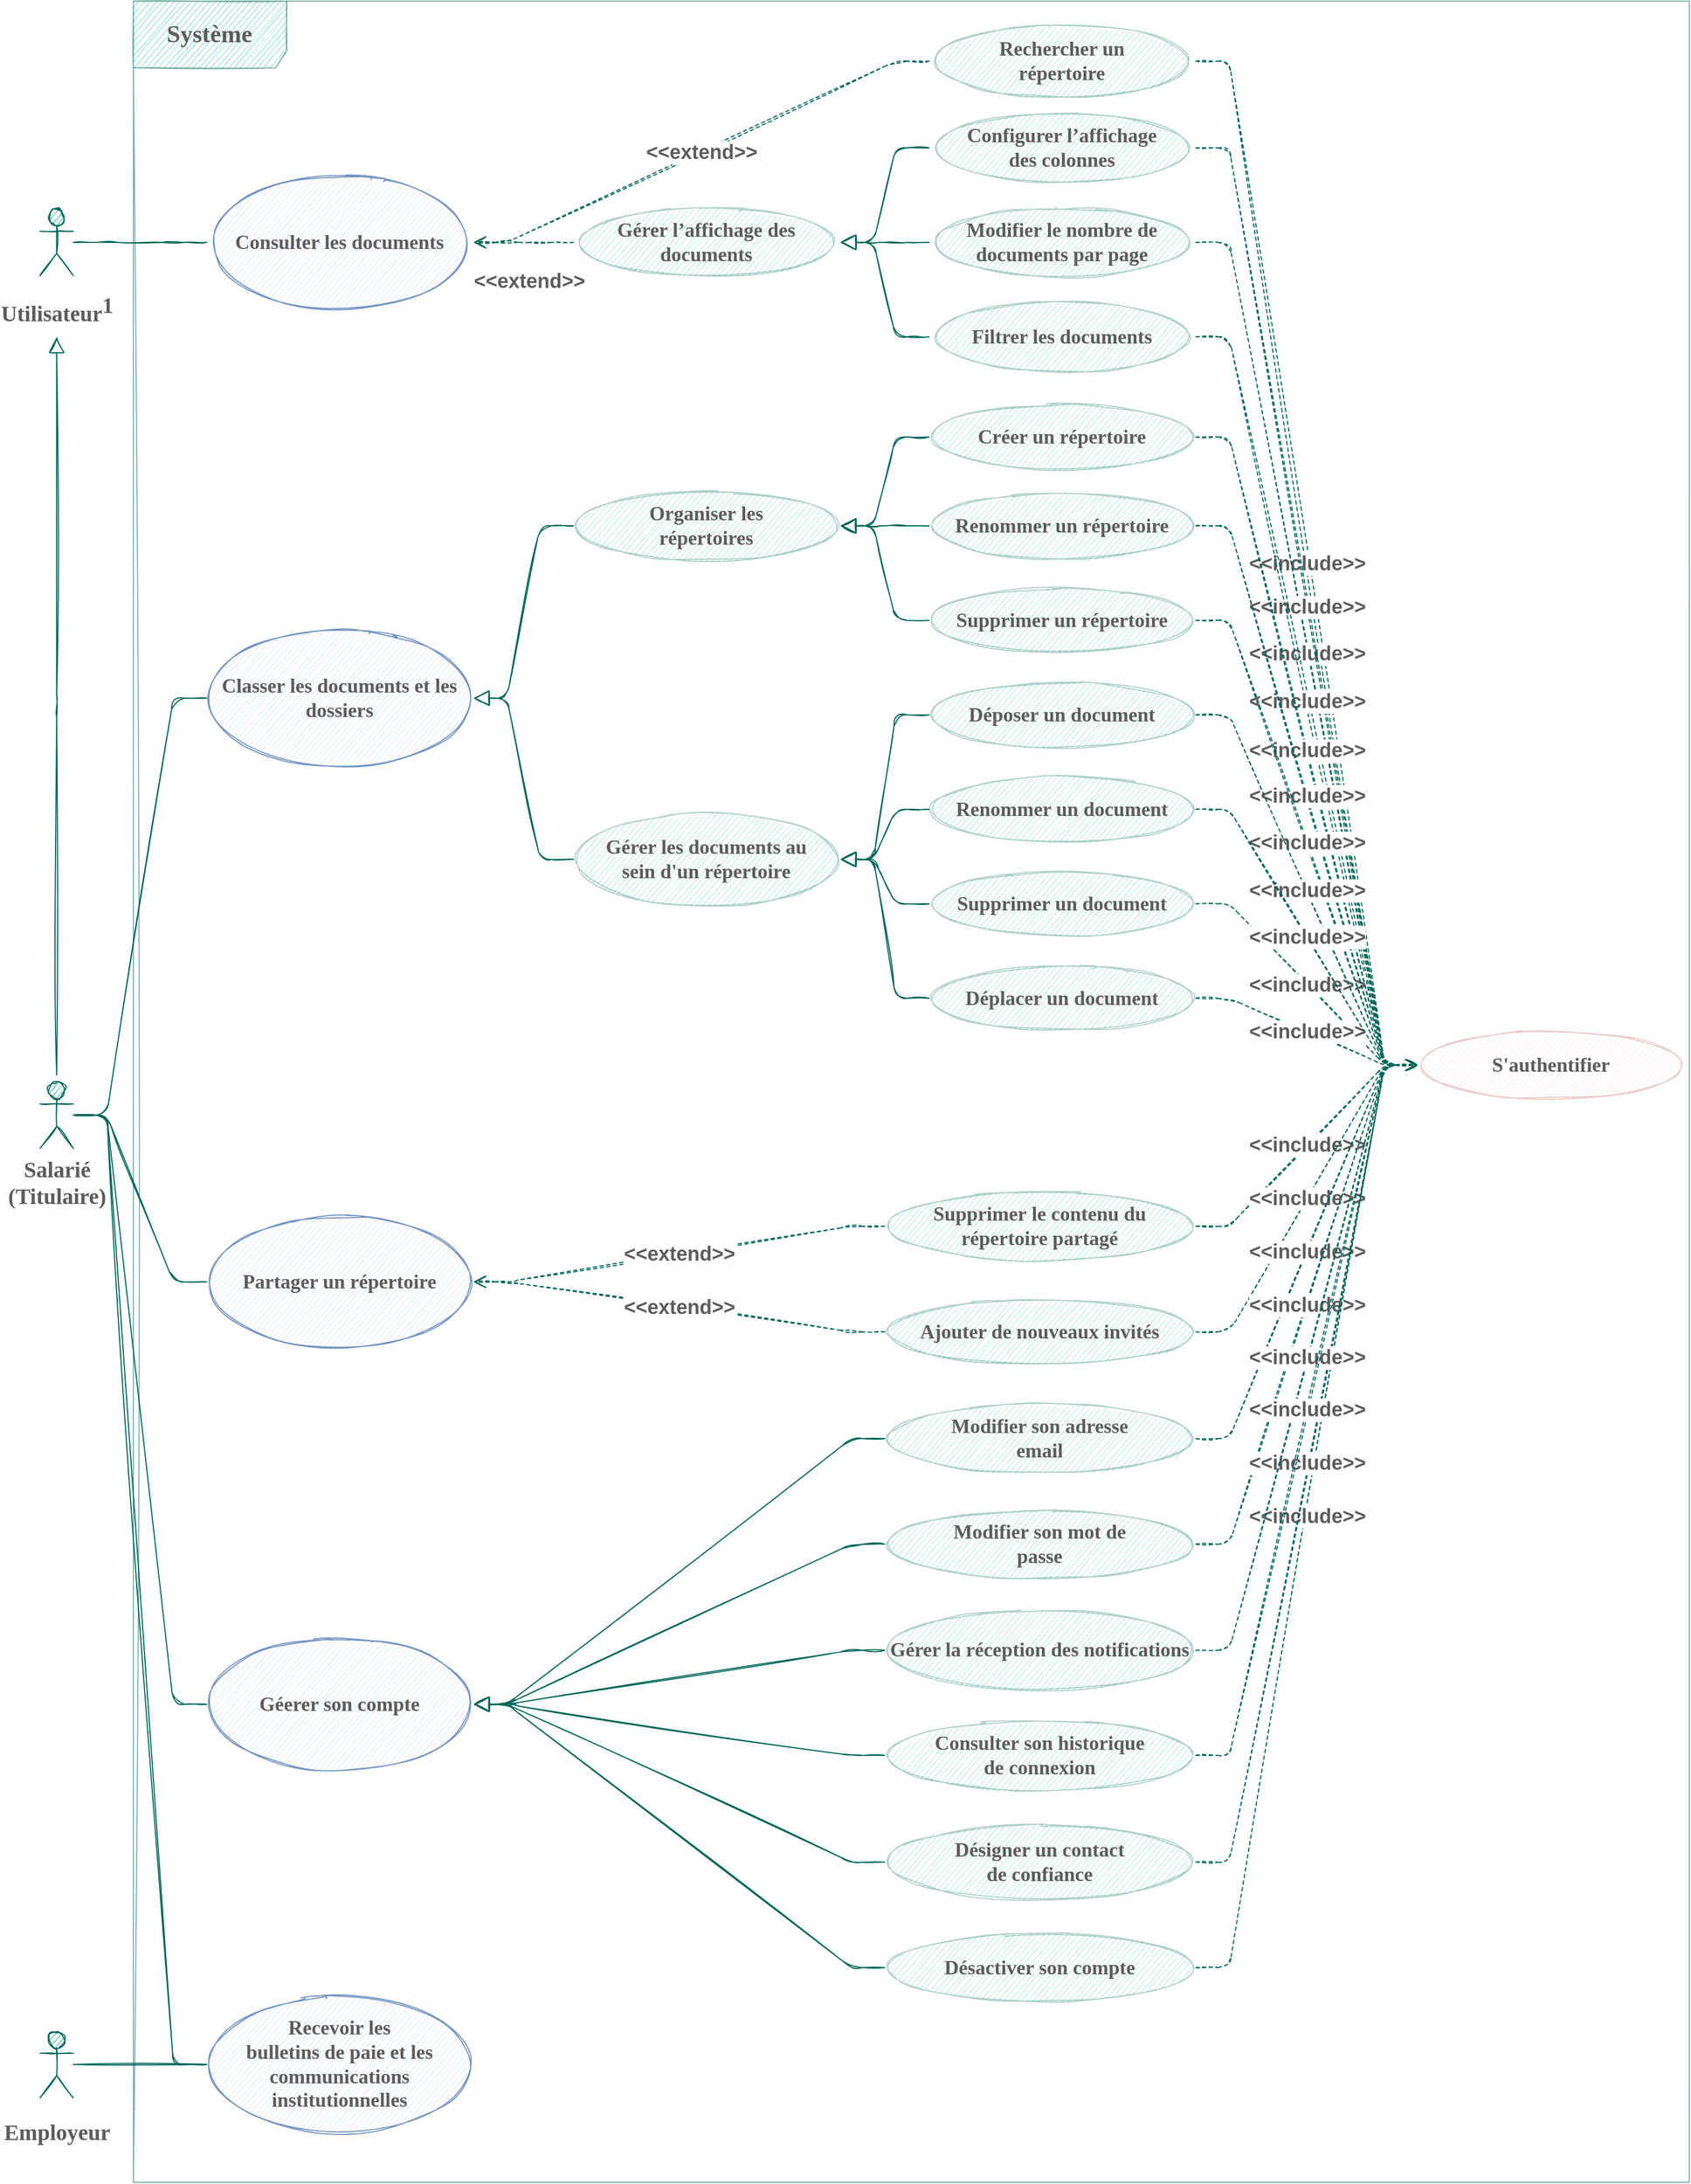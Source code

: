<mxfile version="14.9.4" type="device"><diagram id="RuZFTJaXQXr3ZYpJlFqq" name="Page-1"><mxGraphModel dx="2245" dy="2242" grid="1" gridSize="10" guides="1" tooltips="1" connect="1" arrows="1" fold="1" page="1" pageScale="1" pageWidth="827" pageHeight="1169" math="0" shadow="0"><root><mxCell id="0"/><mxCell id="1" parent="0"/><mxCell id="fYM1dJNV2zJSVLFh3cgm-121" value="&amp;lt;&amp;lt;include&amp;gt;&amp;gt;" style="edgeStyle=entityRelationEdgeStyle;jumpSize=6;orthogonalLoop=1;jettySize=auto;html=1;entryX=0;entryY=0.5;entryDx=0;entryDy=0;dashed=1;fontFamily=Helvetica;fontSize=18;endArrow=open;endFill=0;startSize=6;endSize=9;fontStyle=1;verticalAlign=middle;textDirection=ltr;align=center;horizontal=1;strokeColor=#006658;fontColor=#5C5C5C;sketch=1;" edge="1" parent="1" source="fYM1dJNV2zJSVLFh3cgm-3" target="fYM1dJNV2zJSVLFh3cgm-42"><mxGeometry relative="1" as="geometry"/></mxCell><mxCell id="fYM1dJNV2zJSVLFh3cgm-39" value="Système" style="shape=umlFrame;whiteSpace=wrap;html=1;fontFamily=Comic Sans MS;fontSize=22;spacingLeft=1;spacingRight=2;container=0;backgroundOutline=1;noLabel=0;width=138;height=60;fontStyle=1;verticalAlign=middle;textDirection=ltr;align=center;strokeWidth=1;horizontal=1;fillColor=#21C0A5;strokeColor=#006658;fontColor=#5C5C5C;opacity=50;rounded=1;sketch=1;" vertex="1" parent="1"><mxGeometry x="314" y="-102" width="1400" height="1962" as="geometry"/></mxCell><mxCell id="fYM1dJNV2zJSVLFh3cgm-84" style="edgeStyle=entityRelationEdgeStyle;jumpSize=6;orthogonalLoop=1;jettySize=auto;html=1;entryX=0;entryY=0.5;entryDx=0;entryDy=0;fontFamily=Comic Sans MS;fontSize=18;endArrow=none;endFill=0;startSize=6;endSize=9;fontStyle=1;verticalAlign=middle;textDirection=ltr;align=center;horizontal=1;strokeColor=#006658;fontColor=#5C5C5C;sketch=1;" edge="1" parent="1" source="fYM1dJNV2zJSVLFh3cgm-1" target="fYM1dJNV2zJSVLFh3cgm-2"><mxGeometry relative="1" as="geometry"/></mxCell><mxCell id="fYM1dJNV2zJSVLFh3cgm-1" value="&lt;font style=&quot;font-size: 20px;&quot;&gt;Utilisateur&lt;sup style=&quot;font-size: 20px;&quot;&gt;1&lt;/sup&gt;&lt;/font&gt;" style="shape=umlActor;verticalLabelPosition=bottom;verticalAlign=middle;html=1;fontFamily=Comic Sans MS;fontSize=20;spacingLeft=1;spacingRight=2;fontStyle=1;textDirection=ltr;align=center;horizontal=1;fillColor=#21C0A5;strokeColor=#006658;fontColor=#5C5C5C;rounded=1;sketch=1;" vertex="1" parent="1"><mxGeometry x="230" y="85" width="30" height="60" as="geometry"/></mxCell><mxCell id="fYM1dJNV2zJSVLFh3cgm-91" value="&amp;lt;&amp;lt;extend&amp;gt;&amp;gt;" style="edgeStyle=entityRelationEdgeStyle;jumpSize=6;orthogonalLoop=1;jettySize=auto;html=1;entryX=1;entryY=0.5;entryDx=0;entryDy=0;fontFamily=Helvetica;fontSize=18;endArrow=open;endFill=0;startSize=6;endSize=9;dashed=1;fontStyle=1;verticalAlign=middle;textDirection=ltr;align=center;horizontal=1;strokeColor=#006658;fontColor=#5C5C5C;sketch=1;" edge="1" parent="1" source="fYM1dJNV2zJSVLFh3cgm-3" target="fYM1dJNV2zJSVLFh3cgm-2"><mxGeometry relative="1" as="geometry"/></mxCell><mxCell id="fYM1dJNV2zJSVLFh3cgm-92" value="&amp;lt;&amp;lt;extend&amp;gt;&amp;gt;" style="edgeStyle=entityRelationEdgeStyle;jumpSize=6;orthogonalLoop=1;jettySize=auto;html=1;entryX=1;entryY=0.5;entryDx=0;entryDy=0;dashed=1;fontFamily=Helvetica;fontSize=18;endArrow=open;endFill=0;startSize=6;endSize=9;fontStyle=1;verticalAlign=middle;textDirection=ltr;align=center;horizontal=1;strokeColor=#006658;fontColor=#5C5C5C;sketch=1;" edge="1" parent="1" source="fYM1dJNV2zJSVLFh3cgm-4" target="fYM1dJNV2zJSVLFh3cgm-2"><mxGeometry x="-0.111" y="35" relative="1" as="geometry"><mxPoint as="offset"/></mxGeometry></mxCell><mxCell id="fYM1dJNV2zJSVLFh3cgm-83" style="edgeStyle=entityRelationEdgeStyle;jumpSize=6;orthogonalLoop=1;jettySize=auto;html=1;fontFamily=Comic Sans MS;fontSize=18;endArrow=block;endFill=0;startSize=6;endSize=12;fontStyle=1;verticalAlign=middle;textDirection=ltr;align=center;horizontal=1;strokeColor=#006658;fontColor=#5C5C5C;sketch=1;" edge="1" parent="1" source="fYM1dJNV2zJSVLFh3cgm-5" target="fYM1dJNV2zJSVLFh3cgm-4"><mxGeometry relative="1" as="geometry"/></mxCell><mxCell id="fYM1dJNV2zJSVLFh3cgm-103" value="&amp;lt;&amp;lt;include&amp;gt;&amp;gt;" style="edgeStyle=entityRelationEdgeStyle;jumpSize=6;orthogonalLoop=1;jettySize=auto;html=1;entryX=0;entryY=0.5;entryDx=0;entryDy=0;dashed=1;fontFamily=Helvetica;fontSize=18;endArrow=open;endFill=0;startSize=6;endSize=9;fontStyle=1;verticalAlign=middle;textDirection=ltr;align=center;horizontal=1;strokeColor=#006658;fontColor=#5C5C5C;sketch=1;" edge="1" parent="1" source="fYM1dJNV2zJSVLFh3cgm-5" target="fYM1dJNV2zJSVLFh3cgm-42"><mxGeometry relative="1" as="geometry"/></mxCell><mxCell id="fYM1dJNV2zJSVLFh3cgm-78" style="edgeStyle=entityRelationEdgeStyle;jumpSize=6;orthogonalLoop=1;jettySize=auto;html=1;entryX=1;entryY=0.5;entryDx=0;entryDy=0;fontFamily=Comic Sans MS;fontSize=18;endArrow=block;endFill=0;startSize=6;endSize=12;fontStyle=1;verticalAlign=middle;textDirection=ltr;align=center;horizontal=1;strokeColor=#006658;fontColor=#5C5C5C;sketch=1;" edge="1" parent="1" source="fYM1dJNV2zJSVLFh3cgm-6" target="fYM1dJNV2zJSVLFh3cgm-4"><mxGeometry relative="1" as="geometry"/></mxCell><mxCell id="fYM1dJNV2zJSVLFh3cgm-102" value="&amp;lt;&amp;lt;include&amp;gt;&amp;gt;" style="edgeStyle=entityRelationEdgeStyle;jumpSize=6;orthogonalLoop=1;jettySize=auto;html=1;entryX=0;entryY=0.5;entryDx=0;entryDy=0;fontFamily=Helvetica;fontSize=18;endArrow=open;endFill=0;startSize=6;endSize=9;dashed=1;fontStyle=1;verticalAlign=middle;textDirection=ltr;align=center;horizontal=1;strokeColor=#006658;fontColor=#5C5C5C;sketch=1;" edge="1" parent="1" source="fYM1dJNV2zJSVLFh3cgm-6" target="fYM1dJNV2zJSVLFh3cgm-42"><mxGeometry relative="1" as="geometry"/></mxCell><mxCell id="fYM1dJNV2zJSVLFh3cgm-79" style="edgeStyle=entityRelationEdgeStyle;jumpSize=6;orthogonalLoop=1;jettySize=auto;html=1;fontFamily=Comic Sans MS;fontSize=18;endArrow=block;endFill=0;startSize=6;endSize=12;fontStyle=1;verticalAlign=middle;textDirection=ltr;align=center;horizontal=1;strokeColor=#006658;fontColor=#5C5C5C;sketch=1;" edge="1" parent="1" source="fYM1dJNV2zJSVLFh3cgm-7" target="fYM1dJNV2zJSVLFh3cgm-4"><mxGeometry relative="1" as="geometry"/></mxCell><mxCell id="fYM1dJNV2zJSVLFh3cgm-104" value="&amp;lt;&amp;lt;include&amp;gt;&amp;gt;" style="edgeStyle=entityRelationEdgeStyle;jumpSize=6;orthogonalLoop=1;jettySize=auto;html=1;entryX=0;entryY=0.5;entryDx=0;entryDy=0;dashed=1;fontFamily=Helvetica;fontSize=18;endArrow=open;endFill=0;startSize=6;endSize=9;fontStyle=1;verticalAlign=middle;textDirection=ltr;align=center;horizontal=1;strokeColor=#006658;fontColor=#5C5C5C;sketch=1;" edge="1" parent="1" source="fYM1dJNV2zJSVLFh3cgm-7" target="fYM1dJNV2zJSVLFh3cgm-42"><mxGeometry relative="1" as="geometry"/></mxCell><mxCell id="fYM1dJNV2zJSVLFh3cgm-99" style="edgeStyle=entityRelationEdgeStyle;jumpSize=6;orthogonalLoop=1;jettySize=auto;html=1;fontFamily=Comic Sans MS;fontSize=18;endArrow=block;endFill=0;startSize=6;endSize=12;fontStyle=1;verticalAlign=middle;textDirection=ltr;align=center;horizontal=1;strokeColor=#006658;fontColor=#5C5C5C;sketch=1;targetPerimeterSpacing=0;" edge="1" parent="1" source="fYM1dJNV2zJSVLFh3cgm-14" target="fYM1dJNV2zJSVLFh3cgm-13"><mxGeometry relative="1" as="geometry"/></mxCell><mxCell id="fYM1dJNV2zJSVLFh3cgm-100" style="edgeStyle=entityRelationEdgeStyle;jumpSize=6;orthogonalLoop=1;jettySize=auto;html=1;fontFamily=Comic Sans MS;fontSize=18;endArrow=block;endFill=0;startSize=6;endSize=12;fontStyle=1;verticalAlign=middle;textDirection=ltr;align=center;horizontal=1;strokeColor=#006658;fontColor=#5C5C5C;sketch=1;targetPerimeterSpacing=0;" edge="1" parent="1" source="fYM1dJNV2zJSVLFh3cgm-15" target="fYM1dJNV2zJSVLFh3cgm-13"><mxGeometry relative="1" as="geometry"/></mxCell><mxCell id="fYM1dJNV2zJSVLFh3cgm-72" style="edgeStyle=entityRelationEdgeStyle;jumpSize=6;orthogonalLoop=1;jettySize=auto;html=1;entryX=1;entryY=0.5;entryDx=0;entryDy=0;fontFamily=Comic Sans MS;fontSize=18;endArrow=block;endFill=0;startSize=6;endSize=12;fontStyle=1;verticalAlign=middle;textDirection=ltr;align=center;horizontal=1;strokeColor=#006658;fontColor=#5C5C5C;sketch=1;" edge="1" parent="1" source="fYM1dJNV2zJSVLFh3cgm-16" target="fYM1dJNV2zJSVLFh3cgm-15"><mxGeometry relative="1" as="geometry"/></mxCell><mxCell id="fYM1dJNV2zJSVLFh3cgm-110" value="&amp;lt;&amp;lt;include&amp;gt;&amp;gt;" style="edgeStyle=entityRelationEdgeStyle;jumpSize=6;orthogonalLoop=1;jettySize=auto;html=1;entryX=0;entryY=0.5;entryDx=0;entryDy=0;dashed=1;fontFamily=Helvetica;fontSize=18;endArrow=open;endFill=0;startSize=6;endSize=9;fontStyle=1;verticalAlign=middle;textDirection=ltr;align=center;horizontal=1;strokeColor=#006658;fontColor=#5C5C5C;sketch=1;" edge="1" parent="1" source="fYM1dJNV2zJSVLFh3cgm-16" target="fYM1dJNV2zJSVLFh3cgm-42"><mxGeometry relative="1" as="geometry"/></mxCell><mxCell id="fYM1dJNV2zJSVLFh3cgm-74" style="edgeStyle=entityRelationEdgeStyle;jumpSize=6;orthogonalLoop=1;jettySize=auto;html=1;entryX=1;entryY=0.5;entryDx=0;entryDy=0;fontFamily=Comic Sans MS;fontSize=18;endArrow=block;endFill=0;startSize=6;endSize=12;fontStyle=1;verticalAlign=middle;textDirection=ltr;align=center;horizontal=1;strokeColor=#006658;fontColor=#5C5C5C;sketch=1;" edge="1" parent="1" source="fYM1dJNV2zJSVLFh3cgm-17" target="fYM1dJNV2zJSVLFh3cgm-15"><mxGeometry relative="1" as="geometry"/></mxCell><mxCell id="fYM1dJNV2zJSVLFh3cgm-111" value="&amp;lt;&amp;lt;include&amp;gt;&amp;gt;" style="edgeStyle=entityRelationEdgeStyle;jumpSize=6;orthogonalLoop=1;jettySize=auto;html=1;entryX=0;entryY=0.5;entryDx=0;entryDy=0;dashed=1;fontFamily=Helvetica;fontSize=18;endArrow=open;endFill=0;startSize=6;endSize=9;fontStyle=1;verticalAlign=middle;textDirection=ltr;align=center;horizontal=1;strokeColor=#006658;fontColor=#5C5C5C;sketch=1;" edge="1" parent="1" source="fYM1dJNV2zJSVLFh3cgm-17" target="fYM1dJNV2zJSVLFh3cgm-42"><mxGeometry relative="1" as="geometry"/></mxCell><mxCell id="fYM1dJNV2zJSVLFh3cgm-75" style="edgeStyle=entityRelationEdgeStyle;jumpSize=6;orthogonalLoop=1;jettySize=auto;html=1;entryX=1;entryY=0.5;entryDx=0;entryDy=0;fontFamily=Comic Sans MS;fontSize=18;endArrow=block;endFill=0;startSize=6;endSize=12;fontStyle=1;verticalAlign=middle;textDirection=ltr;align=center;horizontal=1;strokeColor=#006658;fontColor=#5C5C5C;sketch=1;" edge="1" parent="1" source="fYM1dJNV2zJSVLFh3cgm-18" target="fYM1dJNV2zJSVLFh3cgm-14"><mxGeometry relative="1" as="geometry"/></mxCell><mxCell id="fYM1dJNV2zJSVLFh3cgm-106" value="&amp;lt;&amp;lt;include&amp;gt;&amp;gt;" style="edgeStyle=entityRelationEdgeStyle;jumpSize=6;orthogonalLoop=1;jettySize=auto;html=1;entryX=0;entryY=0.5;entryDx=0;entryDy=0;dashed=1;fontFamily=Helvetica;fontSize=18;endArrow=open;endFill=0;startSize=6;endSize=9;fontStyle=1;verticalAlign=middle;textDirection=ltr;align=center;horizontal=1;strokeColor=#006658;fontColor=#5C5C5C;sketch=1;" edge="1" parent="1" source="fYM1dJNV2zJSVLFh3cgm-18" target="fYM1dJNV2zJSVLFh3cgm-42"><mxGeometry relative="1" as="geometry"/></mxCell><mxCell id="fYM1dJNV2zJSVLFh3cgm-77" style="edgeStyle=entityRelationEdgeStyle;jumpSize=6;orthogonalLoop=1;jettySize=auto;html=1;entryX=1;entryY=0.5;entryDx=0;entryDy=0;fontFamily=Comic Sans MS;fontSize=18;endArrow=block;endFill=0;startSize=6;endSize=12;fontStyle=1;verticalAlign=middle;textDirection=ltr;align=center;horizontal=1;strokeColor=#006658;fontColor=#5C5C5C;sketch=1;" edge="1" parent="1" source="fYM1dJNV2zJSVLFh3cgm-19" target="fYM1dJNV2zJSVLFh3cgm-14"><mxGeometry relative="1" as="geometry"/></mxCell><mxCell id="fYM1dJNV2zJSVLFh3cgm-105" value="&amp;lt;&amp;lt;include&amp;gt;&amp;gt;" style="edgeStyle=entityRelationEdgeStyle;jumpSize=6;orthogonalLoop=1;jettySize=auto;html=1;entryX=0;entryY=0.5;entryDx=0;entryDy=0;dashed=1;fontFamily=Helvetica;fontSize=18;endArrow=open;endFill=0;startSize=6;endSize=9;fontStyle=1;verticalAlign=middle;textDirection=ltr;align=center;horizontal=1;strokeColor=#006658;fontColor=#5C5C5C;sketch=1;" edge="1" parent="1" source="fYM1dJNV2zJSVLFh3cgm-19" target="fYM1dJNV2zJSVLFh3cgm-42"><mxGeometry relative="1" as="geometry"/></mxCell><mxCell id="fYM1dJNV2zJSVLFh3cgm-76" style="edgeStyle=entityRelationEdgeStyle;jumpSize=6;orthogonalLoop=1;jettySize=auto;html=1;fontFamily=Comic Sans MS;fontSize=18;endArrow=block;endFill=0;startSize=6;endSize=12;fontStyle=1;verticalAlign=middle;textDirection=ltr;align=center;horizontal=1;strokeColor=#006658;fontColor=#5C5C5C;sketch=1;" edge="1" parent="1" source="fYM1dJNV2zJSVLFh3cgm-20" target="fYM1dJNV2zJSVLFh3cgm-14"><mxGeometry relative="1" as="geometry"/></mxCell><mxCell id="fYM1dJNV2zJSVLFh3cgm-107" value="&amp;lt;&amp;lt;include&amp;gt;&amp;gt;" style="edgeStyle=entityRelationEdgeStyle;jumpSize=6;orthogonalLoop=1;jettySize=auto;html=1;entryX=0;entryY=0.5;entryDx=0;entryDy=0;dashed=1;fontFamily=Helvetica;fontSize=18;endArrow=open;endFill=0;startSize=6;endSize=9;fontStyle=1;verticalAlign=middle;textDirection=ltr;align=center;horizontal=1;strokeColor=#006658;fontColor=#5C5C5C;sketch=1;" edge="1" parent="1" source="fYM1dJNV2zJSVLFh3cgm-20" target="fYM1dJNV2zJSVLFh3cgm-42"><mxGeometry relative="1" as="geometry"/></mxCell><mxCell id="fYM1dJNV2zJSVLFh3cgm-69" style="edgeStyle=entityRelationEdgeStyle;jumpSize=6;orthogonalLoop=1;jettySize=auto;html=1;entryX=1;entryY=0.5;entryDx=0;entryDy=0;fontFamily=Comic Sans MS;fontSize=18;endArrow=block;endFill=0;startSize=6;endSize=12;fontStyle=1;verticalAlign=middle;textDirection=ltr;align=center;horizontal=1;strokeColor=#006658;fontColor=#5C5C5C;sketch=1;" edge="1" parent="1" source="fYM1dJNV2zJSVLFh3cgm-21" target="fYM1dJNV2zJSVLFh3cgm-15"><mxGeometry relative="1" as="geometry"/></mxCell><mxCell id="fYM1dJNV2zJSVLFh3cgm-108" value="&amp;lt;&amp;lt;include&amp;gt;&amp;gt;" style="edgeStyle=entityRelationEdgeStyle;jumpSize=6;orthogonalLoop=1;jettySize=auto;html=1;dashed=1;fontFamily=Helvetica;fontSize=18;endArrow=open;endFill=0;startSize=6;endSize=9;fontStyle=1;verticalAlign=middle;textDirection=ltr;align=center;horizontal=1;strokeColor=#006658;fontColor=#5C5C5C;sketch=1;" edge="1" parent="1" source="fYM1dJNV2zJSVLFh3cgm-21" target="fYM1dJNV2zJSVLFh3cgm-42"><mxGeometry relative="1" as="geometry"/></mxCell><mxCell id="fYM1dJNV2zJSVLFh3cgm-70" style="edgeStyle=entityRelationEdgeStyle;jumpSize=6;orthogonalLoop=1;jettySize=auto;html=1;entryX=1;entryY=0.5;entryDx=0;entryDy=0;fontFamily=Comic Sans MS;fontSize=18;endArrow=block;endFill=0;startSize=6;endSize=12;fontStyle=1;verticalAlign=middle;textDirection=ltr;align=center;horizontal=1;strokeColor=#006658;fontColor=#5C5C5C;sketch=1;" edge="1" parent="1" source="fYM1dJNV2zJSVLFh3cgm-22" target="fYM1dJNV2zJSVLFh3cgm-15"><mxGeometry relative="1" as="geometry"/></mxCell><mxCell id="fYM1dJNV2zJSVLFh3cgm-109" value="&amp;lt;&amp;lt;include&amp;gt;&amp;gt;" style="edgeStyle=entityRelationEdgeStyle;jumpSize=6;orthogonalLoop=1;jettySize=auto;html=1;dashed=1;fontFamily=Helvetica;fontSize=18;endArrow=open;endFill=0;startSize=6;endSize=9;fontStyle=1;verticalAlign=middle;textDirection=ltr;align=center;horizontal=1;strokeColor=#006658;fontColor=#5C5C5C;sketch=1;" edge="1" parent="1" source="fYM1dJNV2zJSVLFh3cgm-22" target="fYM1dJNV2zJSVLFh3cgm-42"><mxGeometry relative="1" as="geometry"/></mxCell><mxCell id="fYM1dJNV2zJSVLFh3cgm-62" style="edgeStyle=elbowEdgeStyle;jumpSize=6;orthogonalLoop=1;jettySize=auto;html=1;fontFamily=Comic Sans MS;fontSize=18;endArrow=block;endFill=0;startSize=6;endSize=12;fontStyle=1;verticalAlign=middle;textDirection=ltr;align=center;horizontal=1;strokeColor=#006658;fontColor=#5C5C5C;sketch=1;" edge="1" parent="1"><mxGeometry relative="1" as="geometry"><mxPoint x="245" y="864" as="sourcePoint"/><mxPoint x="245" y="200" as="targetPoint"/></mxGeometry></mxCell><mxCell id="fYM1dJNV2zJSVLFh3cgm-86" style="edgeStyle=entityRelationEdgeStyle;jumpSize=6;orthogonalLoop=1;jettySize=auto;html=1;entryX=0;entryY=0.5;entryDx=0;entryDy=0;fontFamily=Comic Sans MS;fontSize=18;endArrow=none;endFill=0;startSize=6;endSize=9;fontStyle=1;verticalAlign=middle;textDirection=ltr;align=center;horizontal=1;strokeColor=#006658;fontColor=#5C5C5C;sketch=1;" edge="1" parent="1" source="fYM1dJNV2zJSVLFh3cgm-36" target="fYM1dJNV2zJSVLFh3cgm-44"><mxGeometry relative="1" as="geometry"/></mxCell><mxCell id="fYM1dJNV2zJSVLFh3cgm-87" style="edgeStyle=entityRelationEdgeStyle;jumpSize=6;orthogonalLoop=1;jettySize=auto;html=1;fontFamily=Comic Sans MS;fontSize=18;endArrow=none;endFill=0;startSize=6;endSize=9;fontStyle=1;verticalAlign=middle;textDirection=ltr;align=center;horizontal=1;strokeColor=#006658;fontColor=#5C5C5C;sketch=1;" edge="1" parent="1" source="fYM1dJNV2zJSVLFh3cgm-36" target="fYM1dJNV2zJSVLFh3cgm-53"><mxGeometry relative="1" as="geometry"/></mxCell><mxCell id="fYM1dJNV2zJSVLFh3cgm-88" style="edgeStyle=entityRelationEdgeStyle;jumpSize=6;orthogonalLoop=1;jettySize=auto;html=1;fontFamily=Comic Sans MS;fontSize=18;endArrow=none;endFill=0;startSize=6;endSize=9;fontStyle=1;verticalAlign=middle;textDirection=ltr;align=center;horizontal=1;strokeColor=#006658;fontColor=#5C5C5C;sketch=1;" edge="1" parent="1" source="fYM1dJNV2zJSVLFh3cgm-36" target="fYM1dJNV2zJSVLFh3cgm-54"><mxGeometry relative="1" as="geometry"/></mxCell><mxCell id="fYM1dJNV2zJSVLFh3cgm-89" style="edgeStyle=entityRelationEdgeStyle;jumpSize=6;orthogonalLoop=1;jettySize=auto;html=1;fontFamily=Comic Sans MS;fontSize=18;endArrow=none;endFill=0;startSize=6;endSize=9;fontStyle=1;verticalAlign=middle;textDirection=ltr;align=center;horizontal=1;strokeColor=#006658;fontColor=#5C5C5C;sketch=1;" edge="1" parent="1" source="fYM1dJNV2zJSVLFh3cgm-36" target="fYM1dJNV2zJSVLFh3cgm-13"><mxGeometry relative="1" as="geometry"/></mxCell><mxCell id="fYM1dJNV2zJSVLFh3cgm-36" value="Salarié &lt;br style=&quot;font-size: 20px;&quot;&gt;(Titulaire)" style="shape=umlActor;verticalLabelPosition=bottom;verticalAlign=middle;html=1;fontFamily=Comic Sans MS;fontSize=20;spacingLeft=1;spacingRight=2;fontStyle=1;textDirection=ltr;align=center;horizontal=1;fillColor=#21C0A5;strokeColor=#006658;fontColor=#5C5C5C;rounded=1;sketch=1;" vertex="1" parent="1"><mxGeometry x="230" y="870" width="30" height="60" as="geometry"/></mxCell><mxCell id="fYM1dJNV2zJSVLFh3cgm-126" style="edgeStyle=orthogonalEdgeStyle;orthogonalLoop=1;jettySize=auto;html=1;fontColor=#5C5C5C;strokeColor=#006658;fillColor=#21C0A5;endArrow=none;endFill=0;sketch=1;" edge="1" parent="1" source="fYM1dJNV2zJSVLFh3cgm-40" target="fYM1dJNV2zJSVLFh3cgm-44"><mxGeometry relative="1" as="geometry"/></mxCell><mxCell id="fYM1dJNV2zJSVLFh3cgm-40" value="Employeur" style="shape=umlActor;verticalLabelPosition=bottom;verticalAlign=middle;html=1;fontFamily=Comic Sans MS;fontSize=20;spacingLeft=1;spacingRight=2;fontStyle=1;textDirection=ltr;align=center;horizontal=1;fillColor=#21C0A5;strokeColor=#006658;fontColor=#5C5C5C;rounded=1;sketch=1;" vertex="1" parent="1"><mxGeometry x="230" y="1724" width="30" height="60" as="geometry"/></mxCell><mxCell id="fYM1dJNV2zJSVLFh3cgm-42" value="&lt;font style=&quot;font-size: 18px;&quot;&gt;&lt;span style=&quot;font-size: 18px;&quot;&gt;&lt;span style=&quot;font-size: 18px;&quot;&gt;S'authentifier&lt;/span&gt;&lt;/span&gt;&lt;/font&gt;" style="ellipse;whiteSpace=wrap;html=1;fontFamily=Comic Sans MS;fontSize=18;spacingLeft=1;spacingRight=2;fontStyle=1;verticalAlign=middle;textDirection=ltr;align=center;horizontal=1;fillColor=#f8cecc;strokeColor=#b85450;opacity=31;shadow=0;rounded=1;sketch=1;fontColor=#5C5C5C;" vertex="1" parent="1"><mxGeometry x="1470" y="825" width="240" height="60" as="geometry"/></mxCell><mxCell id="fYM1dJNV2zJSVLFh3cgm-67" value="&amp;lt;&amp;lt;extend&amp;gt;&amp;gt;" style="edgeStyle=entityRelationEdgeStyle;jumpSize=6;orthogonalLoop=1;jettySize=auto;html=1;entryX=1;entryY=0.5;entryDx=0;entryDy=0;dashed=1;fontFamily=Helvetica;fontSize=18;endArrow=open;endFill=0;startSize=6;endSize=9;fontStyle=1;verticalAlign=middle;textDirection=ltr;align=center;horizontal=1;strokeColor=#006658;fontColor=#5C5C5C;sketch=1;" edge="1" parent="1" source="fYM1dJNV2zJSVLFh3cgm-45" target="fYM1dJNV2zJSVLFh3cgm-53"><mxGeometry relative="1" as="geometry"/></mxCell><mxCell id="fYM1dJNV2zJSVLFh3cgm-114" value="&amp;lt;&amp;lt;include&amp;gt;&amp;gt;" style="edgeStyle=entityRelationEdgeStyle;jumpSize=6;orthogonalLoop=1;jettySize=auto;html=1;dashed=1;fontFamily=Helvetica;fontSize=18;endArrow=open;endFill=0;startSize=6;endSize=9;fontStyle=1;verticalAlign=middle;textDirection=ltr;align=center;horizontal=1;strokeColor=#006658;fontColor=#5C5C5C;sketch=1;" edge="1" parent="1" source="fYM1dJNV2zJSVLFh3cgm-45" target="fYM1dJNV2zJSVLFh3cgm-42"><mxGeometry relative="1" as="geometry"/></mxCell><mxCell id="fYM1dJNV2zJSVLFh3cgm-97" style="edgeStyle=entityRelationEdgeStyle;jumpSize=6;orthogonalLoop=1;jettySize=auto;html=1;entryX=1;entryY=0.5;entryDx=0;entryDy=0;fontFamily=Comic Sans MS;fontSize=18;endArrow=block;endFill=0;startSize=6;endSize=12;fontStyle=1;verticalAlign=middle;textDirection=ltr;align=center;horizontal=1;strokeColor=#006658;fontColor=#5C5C5C;sketch=1;" edge="1" parent="1" source="fYM1dJNV2zJSVLFh3cgm-46" target="fYM1dJNV2zJSVLFh3cgm-54"><mxGeometry relative="1" as="geometry"/></mxCell><mxCell id="fYM1dJNV2zJSVLFh3cgm-96" style="edgeStyle=entityRelationEdgeStyle;jumpSize=6;orthogonalLoop=1;jettySize=auto;html=1;entryX=1;entryY=0.5;entryDx=0;entryDy=0;fontFamily=Comic Sans MS;fontSize=18;endArrow=block;endFill=0;startSize=6;endSize=12;fontStyle=1;verticalAlign=middle;textDirection=ltr;align=center;horizontal=1;strokeColor=#006658;fontColor=#5C5C5C;sketch=1;" edge="1" parent="1" source="fYM1dJNV2zJSVLFh3cgm-47" target="fYM1dJNV2zJSVLFh3cgm-54"><mxGeometry relative="1" as="geometry"/></mxCell><mxCell id="fYM1dJNV2zJSVLFh3cgm-68" value="&amp;lt;&amp;lt;extend&amp;gt;&amp;gt;" style="edgeStyle=entityRelationEdgeStyle;jumpSize=6;orthogonalLoop=1;jettySize=auto;html=1;entryX=1;entryY=0.5;entryDx=0;entryDy=0;dashed=1;fontFamily=Helvetica;fontSize=18;endArrow=open;endFill=0;startSize=6;endSize=9;fontStyle=1;verticalAlign=middle;textDirection=ltr;align=center;horizontal=1;strokeColor=#006658;fontColor=#5C5C5C;sketch=1;" edge="1" parent="1" source="fYM1dJNV2zJSVLFh3cgm-48" target="fYM1dJNV2zJSVLFh3cgm-53"><mxGeometry relative="1" as="geometry"/></mxCell><mxCell id="fYM1dJNV2zJSVLFh3cgm-113" value="&amp;lt;&amp;lt;include&amp;gt;&amp;gt;" style="edgeStyle=entityRelationEdgeStyle;jumpSize=6;orthogonalLoop=1;jettySize=auto;html=1;entryX=0;entryY=0.5;entryDx=0;entryDy=0;dashed=1;fontFamily=Helvetica;fontSize=18;endArrow=open;endFill=0;startSize=6;endSize=9;fontStyle=1;verticalAlign=middle;textDirection=ltr;align=center;horizontal=1;strokeColor=#006658;fontColor=#5C5C5C;sketch=1;" edge="1" parent="1" source="fYM1dJNV2zJSVLFh3cgm-48" target="fYM1dJNV2zJSVLFh3cgm-42"><mxGeometry relative="1" as="geometry"/></mxCell><mxCell id="fYM1dJNV2zJSVLFh3cgm-93" style="edgeStyle=entityRelationEdgeStyle;jumpSize=6;orthogonalLoop=1;jettySize=auto;html=1;entryX=1;entryY=0.5;entryDx=0;entryDy=0;fontFamily=Comic Sans MS;fontSize=18;endArrow=block;endFill=0;startSize=6;endSize=12;fontStyle=1;verticalAlign=middle;textDirection=ltr;align=center;horizontal=1;strokeColor=#006658;fontColor=#5C5C5C;sketch=1;" edge="1" parent="1" source="fYM1dJNV2zJSVLFh3cgm-49" target="fYM1dJNV2zJSVLFh3cgm-54"><mxGeometry relative="1" as="geometry"/></mxCell><mxCell id="fYM1dJNV2zJSVLFh3cgm-112" value="&amp;lt;&amp;lt;include&amp;gt;&amp;gt;" style="edgeStyle=entityRelationEdgeStyle;jumpSize=6;orthogonalLoop=1;jettySize=auto;html=1;entryX=0;entryY=0.5;entryDx=0;entryDy=0;dashed=1;fontFamily=Helvetica;fontSize=18;endArrow=open;endFill=0;startSize=6;endSize=9;fontStyle=1;verticalAlign=middle;textDirection=ltr;align=center;horizontal=1;strokeColor=#006658;fontColor=#5C5C5C;sketch=1;" edge="1" parent="1" source="fYM1dJNV2zJSVLFh3cgm-49" target="fYM1dJNV2zJSVLFh3cgm-42"><mxGeometry relative="1" as="geometry"/></mxCell><mxCell id="fYM1dJNV2zJSVLFh3cgm-94" style="edgeStyle=entityRelationEdgeStyle;jumpSize=6;orthogonalLoop=1;jettySize=auto;html=1;entryX=1;entryY=0.5;entryDx=0;entryDy=0;fontFamily=Comic Sans MS;fontSize=18;endArrow=block;endFill=0;startSize=6;endSize=12;fontStyle=1;verticalAlign=middle;textDirection=ltr;align=center;horizontal=1;strokeColor=#006658;fontColor=#5C5C5C;sketch=1;" edge="1" parent="1" source="fYM1dJNV2zJSVLFh3cgm-50" target="fYM1dJNV2zJSVLFh3cgm-54"><mxGeometry relative="1" as="geometry"/></mxCell><mxCell id="fYM1dJNV2zJSVLFh3cgm-95" style="edgeStyle=entityRelationEdgeStyle;jumpSize=6;orthogonalLoop=1;jettySize=auto;html=1;entryX=1;entryY=0.5;entryDx=0;entryDy=0;fontFamily=Comic Sans MS;fontSize=18;endArrow=block;endFill=0;startSize=6;endSize=12;fontStyle=1;verticalAlign=middle;textDirection=ltr;align=center;horizontal=1;strokeColor=#006658;fontColor=#5C5C5C;sketch=1;" edge="1" parent="1" source="fYM1dJNV2zJSVLFh3cgm-51" target="fYM1dJNV2zJSVLFh3cgm-54"><mxGeometry relative="1" as="geometry"/></mxCell><mxCell id="fYM1dJNV2zJSVLFh3cgm-98" style="edgeStyle=entityRelationEdgeStyle;jumpSize=6;orthogonalLoop=1;jettySize=auto;html=1;entryX=1;entryY=0.5;entryDx=0;entryDy=0;fontFamily=Comic Sans MS;fontSize=18;endArrow=block;endFill=0;startSize=6;endSize=12;fontStyle=1;verticalAlign=middle;textDirection=ltr;align=center;horizontal=1;strokeColor=#006658;fontColor=#5C5C5C;sketch=1;" edge="1" parent="1" source="fYM1dJNV2zJSVLFh3cgm-52" target="fYM1dJNV2zJSVLFh3cgm-54"><mxGeometry relative="1" as="geometry"/></mxCell><mxCell id="fYM1dJNV2zJSVLFh3cgm-115" value="&amp;lt;&amp;lt;include&amp;gt;&amp;gt;" style="edgeStyle=entityRelationEdgeStyle;jumpSize=6;orthogonalLoop=1;jettySize=auto;html=1;entryX=0;entryY=0.5;entryDx=0;entryDy=0;dashed=1;fontFamily=Helvetica;fontSize=18;endArrow=open;endFill=0;startSize=6;endSize=9;fontStyle=1;verticalAlign=middle;textDirection=ltr;align=center;horizontal=1;strokeColor=#006658;fontColor=#5C5C5C;sketch=1;" edge="1" parent="1" source="fYM1dJNV2zJSVLFh3cgm-50" target="fYM1dJNV2zJSVLFh3cgm-42"><mxGeometry relative="1" as="geometry"/></mxCell><mxCell id="fYM1dJNV2zJSVLFh3cgm-116" value="&amp;lt;&amp;lt;include&amp;gt;&amp;gt;" style="edgeStyle=entityRelationEdgeStyle;jumpSize=6;orthogonalLoop=1;jettySize=auto;html=1;dashed=1;fontFamily=Helvetica;fontSize=18;endArrow=open;endFill=0;startSize=6;endSize=9;fontStyle=1;verticalAlign=middle;textDirection=ltr;align=center;horizontal=1;strokeColor=#006658;fontColor=#5C5C5C;sketch=1;" edge="1" parent="1" source="fYM1dJNV2zJSVLFh3cgm-47" target="fYM1dJNV2zJSVLFh3cgm-42"><mxGeometry relative="1" as="geometry"/></mxCell><mxCell id="fYM1dJNV2zJSVLFh3cgm-117" value="&amp;lt;&amp;lt;include&amp;gt;&amp;gt;" style="edgeStyle=entityRelationEdgeStyle;jumpSize=6;orthogonalLoop=1;jettySize=auto;html=1;dashed=1;fontFamily=Helvetica;fontSize=18;endArrow=open;endFill=0;startSize=6;endSize=9;fontStyle=1;verticalAlign=middle;textDirection=ltr;align=center;horizontal=1;strokeColor=#006658;fontColor=#5C5C5C;sketch=1;" edge="1" parent="1" source="fYM1dJNV2zJSVLFh3cgm-46" target="fYM1dJNV2zJSVLFh3cgm-42"><mxGeometry relative="1" as="geometry"/></mxCell><mxCell id="fYM1dJNV2zJSVLFh3cgm-118" value="&amp;lt;&amp;lt;include&amp;gt;&amp;gt;" style="edgeStyle=entityRelationEdgeStyle;jumpSize=6;orthogonalLoop=1;jettySize=auto;html=1;entryX=0;entryY=0.5;entryDx=0;entryDy=0;dashed=1;fontFamily=Helvetica;fontSize=18;endArrow=open;endFill=0;startSize=6;endSize=9;fontStyle=1;verticalAlign=middle;textDirection=ltr;align=center;horizontal=1;strokeColor=#006658;fontColor=#5C5C5C;sketch=1;" edge="1" parent="1" source="fYM1dJNV2zJSVLFh3cgm-51" target="fYM1dJNV2zJSVLFh3cgm-42"><mxGeometry relative="1" as="geometry"/></mxCell><mxCell id="fYM1dJNV2zJSVLFh3cgm-119" value="&amp;lt;&amp;lt;include&amp;gt;&amp;gt;" style="edgeStyle=entityRelationEdgeStyle;jumpSize=6;orthogonalLoop=1;jettySize=auto;html=1;entryX=0;entryY=0.5;entryDx=0;entryDy=0;dashed=1;fontFamily=Helvetica;fontSize=18;endArrow=open;endFill=0;startSize=6;endSize=9;fontStyle=1;verticalAlign=middle;textDirection=ltr;align=center;horizontal=1;strokeColor=#006658;fontColor=#5C5C5C;sketch=1;" edge="1" parent="1" source="fYM1dJNV2zJSVLFh3cgm-52" target="fYM1dJNV2zJSVLFh3cgm-42"><mxGeometry relative="1" as="geometry"/></mxCell><mxCell id="fYM1dJNV2zJSVLFh3cgm-122" value="" style="group;fontColor=#5C5C5C;rounded=1;sketch=1;" vertex="1" connectable="0" parent="1"><mxGeometry x="1030" y="-79.998" width="240" height="904.998" as="geometry"/></mxCell><mxCell id="fYM1dJNV2zJSVLFh3cgm-5" value="&lt;span style=&quot;font-size: 18px;&quot;&gt;Modifier le nombre de &lt;br style=&quot;font-size: 18px;&quot;&gt;documents par page&lt;/span&gt;" style="ellipse;whiteSpace=wrap;html=1;fontFamily=Comic Sans MS;fontSize=18;spacingLeft=1;spacingRight=2;fontStyle=1;verticalAlign=middle;textDirection=ltr;align=center;horizontal=1;fillColor=#21C0A5;strokeColor=#006658;fontColor=#5C5C5C;opacity=31;shadow=0;rounded=1;sketch=1;" vertex="1" parent="fYM1dJNV2zJSVLFh3cgm-122"><mxGeometry y="164.998" width="240" height="60" as="geometry"/></mxCell><mxCell id="fYM1dJNV2zJSVLFh3cgm-6" value="&lt;span style=&quot;font-size: 18px&quot;&gt;Configurer l’affichage &lt;br&gt;des colonnes&lt;/span&gt;" style="ellipse;whiteSpace=wrap;html=1;fontFamily=Comic Sans MS;fontSize=18;spacingLeft=1;spacingRight=2;fontStyle=1;verticalAlign=middle;textDirection=ltr;align=center;horizontal=1;fillColor=#21C0A5;strokeColor=#006658;fontColor=#5C5C5C;opacity=31;shadow=0;rounded=1;sketch=1;" vertex="1" parent="fYM1dJNV2zJSVLFh3cgm-122"><mxGeometry y="79.998" width="240" height="60" as="geometry"/></mxCell><mxCell id="fYM1dJNV2zJSVLFh3cgm-7" value="&lt;span style=&quot;font-size: 18px;&quot;&gt;Filtrer les documents&lt;/span&gt;" style="ellipse;whiteSpace=wrap;html=1;fontFamily=Comic Sans MS;fontSize=18;spacingLeft=1;spacingRight=2;fontStyle=1;verticalAlign=middle;textDirection=ltr;align=center;horizontal=1;fillColor=#21C0A5;strokeColor=#006658;fontColor=#5C5C5C;opacity=31;shadow=0;rounded=1;sketch=1;" vertex="1" parent="fYM1dJNV2zJSVLFh3cgm-122"><mxGeometry y="249.998" width="240" height="60" as="geometry"/></mxCell><mxCell id="fYM1dJNV2zJSVLFh3cgm-16" value="&lt;span style=&quot;font-size: 18px;&quot;&gt;Supprimer un document&lt;/span&gt;" style="ellipse;whiteSpace=wrap;html=1;fontFamily=Comic Sans MS;fontSize=18;spacingLeft=1;spacingRight=2;fontStyle=1;verticalAlign=middle;textDirection=ltr;align=center;horizontal=1;fillColor=#21C0A5;strokeColor=#006658;fontColor=#5C5C5C;opacity=31;shadow=0;rounded=1;sketch=1;" vertex="1" parent="fYM1dJNV2zJSVLFh3cgm-122"><mxGeometry y="759.998" width="240" height="60" as="geometry"/></mxCell><mxCell id="fYM1dJNV2zJSVLFh3cgm-17" value="&lt;span style=&quot;font-size: 18px;&quot;&gt;Déplacer un document&lt;/span&gt;" style="ellipse;whiteSpace=wrap;html=1;fontFamily=Comic Sans MS;fontSize=18;spacingLeft=1;spacingRight=2;fontStyle=1;verticalAlign=middle;textDirection=ltr;align=center;horizontal=1;fillColor=#21C0A5;strokeColor=#006658;fontColor=#5C5C5C;opacity=31;shadow=0;rounded=1;sketch=1;" vertex="1" parent="fYM1dJNV2zJSVLFh3cgm-122"><mxGeometry y="844.998" width="240" height="60" as="geometry"/></mxCell><mxCell id="fYM1dJNV2zJSVLFh3cgm-19" value="&lt;span style=&quot;font-size: 18px;&quot;&gt;Renommer un répertoire&lt;/span&gt;" style="ellipse;whiteSpace=wrap;html=1;fontFamily=Comic Sans MS;fontSize=18;spacingLeft=1;spacingRight=2;fontStyle=1;verticalAlign=middle;textDirection=ltr;align=center;horizontal=1;fillColor=#21C0A5;strokeColor=#006658;fontColor=#5C5C5C;opacity=31;shadow=0;rounded=1;sketch=1;" vertex="1" parent="fYM1dJNV2zJSVLFh3cgm-122"><mxGeometry y="419.998" width="240" height="60" as="geometry"/></mxCell><mxCell id="fYM1dJNV2zJSVLFh3cgm-20" value="&lt;span style=&quot;font-size: 18px;&quot;&gt;Supprimer un répertoire&lt;/span&gt;" style="ellipse;whiteSpace=wrap;html=1;fontFamily=Comic Sans MS;fontSize=18;spacingLeft=1;spacingRight=2;fontStyle=1;verticalAlign=middle;textDirection=ltr;align=center;horizontal=1;fillColor=#21C0A5;strokeColor=#006658;fontColor=#5C5C5C;opacity=31;shadow=0;rounded=1;sketch=1;" vertex="1" parent="fYM1dJNV2zJSVLFh3cgm-122"><mxGeometry y="504.998" width="240" height="60" as="geometry"/></mxCell><mxCell id="fYM1dJNV2zJSVLFh3cgm-21" value="&lt;span style=&quot;font-size: 18px;&quot;&gt;Déposer un document&lt;/span&gt;" style="ellipse;whiteSpace=wrap;html=1;fontFamily=Comic Sans MS;fontSize=18;spacingLeft=1;spacingRight=2;fontStyle=1;verticalAlign=middle;textDirection=ltr;align=center;horizontal=1;fillColor=#21C0A5;strokeColor=#006658;fontColor=#5C5C5C;opacity=31;shadow=0;rounded=1;sketch=1;" vertex="1" parent="fYM1dJNV2zJSVLFh3cgm-122"><mxGeometry y="589.998" width="240" height="60" as="geometry"/></mxCell><mxCell id="fYM1dJNV2zJSVLFh3cgm-22" value="&lt;span style=&quot;font-size: 18px;&quot;&gt;Renommer un document&lt;/span&gt;" style="ellipse;whiteSpace=wrap;html=1;fontFamily=Comic Sans MS;fontSize=18;spacingLeft=1;spacingRight=2;fontStyle=1;verticalAlign=middle;textDirection=ltr;align=center;horizontal=1;fillColor=#21C0A5;strokeColor=#006658;fontColor=#5C5C5C;opacity=31;shadow=0;rounded=1;sketch=1;" vertex="1" parent="fYM1dJNV2zJSVLFh3cgm-122"><mxGeometry y="674.998" width="240" height="60" as="geometry"/></mxCell><mxCell id="fYM1dJNV2zJSVLFh3cgm-3" value="&lt;span style=&quot;font-size: 18px&quot;&gt;Rechercher un &lt;br&gt;répertoire&lt;/span&gt;" style="ellipse;whiteSpace=wrap;html=1;fontFamily=Comic Sans MS;fontSize=18;spacingLeft=1;spacingRight=2;fontStyle=1;verticalAlign=middle;textDirection=ltr;align=center;horizontal=1;fillColor=#21C0A5;strokeColor=#006658;fontColor=#5C5C5C;opacity=31;shadow=0;rounded=1;sketch=1;" vertex="1" parent="fYM1dJNV2zJSVLFh3cgm-122"><mxGeometry width="240" height="64.091" as="geometry"/></mxCell><mxCell id="fYM1dJNV2zJSVLFh3cgm-18" value="&lt;span style=&quot;font-size: 18px;&quot;&gt;Créer un répertoire&lt;/span&gt;" style="ellipse;whiteSpace=wrap;html=1;fontFamily=Comic Sans MS;fontSize=18;spacingLeft=1;spacingRight=2;fontStyle=1;verticalAlign=middle;textDirection=ltr;align=center;horizontal=1;fillColor=#21C0A5;strokeColor=#006658;fontColor=#5C5C5C;opacity=31;shadow=0;rounded=1;sketch=1;" vertex="1" parent="fYM1dJNV2zJSVLFh3cgm-122"><mxGeometry y="339.998" width="240" height="60" as="geometry"/></mxCell><mxCell id="fYM1dJNV2zJSVLFh3cgm-123" value="" style="group;fontColor=#5C5C5C;rounded=1;sketch=1;" vertex="1" connectable="0" parent="1"><mxGeometry x="1022" y="970" width="280" height="728.957" as="geometry"/></mxCell><mxCell id="fYM1dJNV2zJSVLFh3cgm-45" value="&lt;font style=&quot;font-size: 18px&quot;&gt;&lt;span style=&quot;font-size: 18px&quot;&gt;Supprimer&amp;nbsp;&lt;/span&gt;&lt;span style=&quot;font-size: 18px&quot;&gt;le contenu du répertoire&amp;nbsp;partagé&lt;/span&gt;&lt;/font&gt;" style="ellipse;whiteSpace=wrap;html=1;fontFamily=Comic Sans MS;fontSize=18;spacingLeft=1;spacingRight=2;fontStyle=1;verticalAlign=middle;textDirection=ltr;align=center;horizontal=1;fillColor=#21C0A5;strokeColor=#006658;fontColor=#5C5C5C;opacity=31;shadow=0;rounded=1;sketch=1;" vertex="1" parent="fYM1dJNV2zJSVLFh3cgm-123"><mxGeometry x="-32" width="280" height="60" as="geometry"/></mxCell><mxCell id="fYM1dJNV2zJSVLFh3cgm-48" value="&lt;span style=&quot;font-size: 18px;&quot;&gt;&lt;font style=&quot;font-size: 18px;&quot;&gt;Ajouter de nouveaux invités&lt;/font&gt;&lt;/span&gt;" style="ellipse;whiteSpace=wrap;html=1;fontFamily=Comic Sans MS;fontSize=18;spacingLeft=1;spacingRight=2;fontStyle=1;verticalAlign=middle;textDirection=ltr;align=center;horizontal=1;fillColor=#21C0A5;strokeColor=#006658;fontColor=#5C5C5C;opacity=31;shadow=0;rounded=1;sketch=1;" vertex="1" parent="fYM1dJNV2zJSVLFh3cgm-123"><mxGeometry x="-32" y="95" width="280" height="60" as="geometry"/></mxCell><mxCell id="fYM1dJNV2zJSVLFh3cgm-49" value="&lt;span style=&quot;font-size: 18px;&quot;&gt;Modifier son adresse &lt;br&gt;email&lt;/span&gt;" style="ellipse;whiteSpace=wrap;html=1;fontFamily=Comic Sans MS;fontSize=18;spacingLeft=1;spacingRight=2;fontStyle=1;verticalAlign=middle;textDirection=ltr;align=center;horizontal=1;fillColor=#21C0A5;strokeColor=#006658;fontColor=#5C5C5C;opacity=31;shadow=0;rounded=1;sketch=1;" vertex="1" parent="fYM1dJNV2zJSVLFh3cgm-123"><mxGeometry x="-32" y="189" width="280" height="64.091" as="geometry"/></mxCell><mxCell id="fYM1dJNV2zJSVLFh3cgm-50" value="&lt;span style=&quot;font-size: 18px;&quot;&gt;Modifier son mot de &lt;br&gt;passe&lt;/span&gt;" style="ellipse;whiteSpace=wrap;html=1;fontFamily=Comic Sans MS;fontSize=18;spacingLeft=1;spacingRight=2;fontStyle=1;verticalAlign=middle;textDirection=ltr;align=center;horizontal=1;fillColor=#21C0A5;strokeColor=#006658;fontColor=#5C5C5C;opacity=31;shadow=0;rounded=1;sketch=1;" vertex="1" parent="fYM1dJNV2zJSVLFh3cgm-123"><mxGeometry x="-32" y="284" width="280" height="64.091" as="geometry"/></mxCell><mxCell id="fYM1dJNV2zJSVLFh3cgm-51" value="&lt;span style=&quot;font-size: 18px;&quot;&gt;Gérer la réception des notifications&lt;/span&gt;" style="ellipse;whiteSpace=wrap;html=1;fontFamily=Comic Sans MS;fontSize=18;spacingLeft=1;spacingRight=2;fontStyle=1;verticalAlign=middle;textDirection=ltr;align=center;horizontal=1;fillColor=#21C0A5;strokeColor=#006658;fontColor=#5C5C5C;opacity=31;shadow=0;rounded=1;sketch=1;" vertex="1" parent="fYM1dJNV2zJSVLFh3cgm-123"><mxGeometry x="-32" y="374" width="280" height="74.773" as="geometry"/></mxCell><mxCell id="fYM1dJNV2zJSVLFh3cgm-52" value="&lt;span style=&quot;font-size: 18px;&quot;&gt;Consulter son historique &lt;br style=&quot;font-size: 18px;&quot;&gt;de connexion&lt;/span&gt;" style="ellipse;whiteSpace=wrap;html=1;fontFamily=Comic Sans MS;fontSize=18;spacingLeft=1;spacingRight=2;fontStyle=1;verticalAlign=middle;textDirection=ltr;align=center;horizontal=1;fillColor=#21C0A5;strokeColor=#006658;fontColor=#5C5C5C;opacity=31;shadow=0;rounded=1;sketch=1;" vertex="1" parent="fYM1dJNV2zJSVLFh3cgm-123"><mxGeometry x="-32" y="474" width="280" height="64.091" as="geometry"/></mxCell><mxCell id="fYM1dJNV2zJSVLFh3cgm-46" value="&lt;span style=&quot;font-size: 18px;&quot;&gt;Désigner un contact &lt;br style=&quot;font-size: 18px;&quot;&gt;de confiance&lt;/span&gt;" style="ellipse;whiteSpace=wrap;html=1;fontFamily=Comic Sans MS;fontSize=18;spacingLeft=1;spacingRight=2;fontStyle=1;verticalAlign=middle;textDirection=ltr;align=center;horizontal=1;fillColor=#21C0A5;strokeColor=#006658;fontColor=#5C5C5C;opacity=31;shadow=0;rounded=1;sketch=1;" vertex="1" parent="fYM1dJNV2zJSVLFh3cgm-123"><mxGeometry x="-32" y="570" width="280" height="64.091" as="geometry"/></mxCell><mxCell id="fYM1dJNV2zJSVLFh3cgm-47" value="&lt;span style=&quot;font-size: 18px;&quot;&gt;Désactiver son compte&lt;/span&gt;" style="ellipse;whiteSpace=wrap;html=1;fontFamily=Comic Sans MS;fontSize=18;spacingLeft=1;spacingRight=2;fontStyle=1;verticalAlign=middle;textDirection=ltr;align=center;horizontal=1;fillColor=#21C0A5;strokeColor=#006658;fontColor=#5C5C5C;fillStyle=auto;opacity=31;shadow=0;rounded=1;sketch=1;" vertex="1" parent="fYM1dJNV2zJSVLFh3cgm-123"><mxGeometry x="-32" y="664.867" width="280" height="64.091" as="geometry"/></mxCell><mxCell id="fYM1dJNV2zJSVLFh3cgm-44" value="&lt;font style=&quot;font-size: 18px&quot;&gt;&lt;span style=&quot;font-size: 18px;&quot;&gt;Recevoir les &lt;br&gt;bulletins de paie et les communications institutionnelles&lt;/span&gt;&lt;/font&gt;&lt;span style=&quot;font-size: 18px&quot;&gt;&lt;br style=&quot;font-size: 18px&quot;&gt;&lt;/span&gt;" style="ellipse;whiteSpace=wrap;html=1;fontFamily=Comic Sans MS;fontSize=18;spacingLeft=1;spacingRight=2;fontStyle=1;verticalAlign=middle;textDirection=ltr;align=center;horizontal=1;fillColor=#dae8fc;strokeColor=#6c8ebf;opacity=95;shadow=0;rounded=1;sketch=1;fontColor=#5C5C5C;" vertex="1" parent="1"><mxGeometry x="380" y="1694" width="240" height="120" as="geometry"/></mxCell><mxCell id="fYM1dJNV2zJSVLFh3cgm-2" value="&lt;span style=&quot;font-size: 18px&quot;&gt;Consulter les&amp;nbsp;&lt;/span&gt;&lt;span style=&quot;font-size: 18px&quot;&gt;documents&lt;/span&gt;" style="ellipse;whiteSpace=wrap;html=1;fontFamily=Comic Sans MS;fontSize=18;spacingLeft=1;spacingRight=2;fontStyle=1;verticalAlign=middle;textDirection=ltr;align=center;horizontal=1;fillColor=#dae8fc;strokeColor=#6c8ebf;opacity=95;shadow=0;rounded=1;sketch=1;fontColor=#5C5C5C;" vertex="1" parent="1"><mxGeometry x="380" y="55" width="240" height="120" as="geometry"/></mxCell><mxCell id="fYM1dJNV2zJSVLFh3cgm-13" value="&lt;span style=&quot;font-size: 18px;&quot;&gt;Classer les documents et les dossiers&lt;/span&gt;" style="ellipse;whiteSpace=wrap;html=1;fontFamily=Comic Sans MS;fontSize=18;spacingLeft=1;spacingRight=2;fontStyle=1;verticalAlign=middle;textDirection=ltr;align=center;horizontal=1;fillColor=#dae8fc;strokeColor=#6c8ebf;opacity=95;shadow=0;rounded=1;sketch=1;fontColor=#5C5C5C;" vertex="1" parent="1"><mxGeometry x="380" y="465" width="240" height="120" as="geometry"/></mxCell><mxCell id="fYM1dJNV2zJSVLFh3cgm-53" value="&lt;span style=&quot;font-size: 18px; line-height: 70%;&quot;&gt;Partager un répertoire&lt;br style=&quot;font-size: 18px;&quot;&gt;&lt;/span&gt;" style="ellipse;whiteSpace=wrap;html=1;fontFamily=Comic Sans MS;fontSize=18;spacingLeft=1;spacingRight=2;fontStyle=1;verticalAlign=middle;textDirection=ltr;align=center;horizontal=1;fillColor=#dae8fc;strokeColor=#6c8ebf;opacity=95;shadow=0;rounded=1;sketch=1;fontColor=#5C5C5C;" vertex="1" parent="1"><mxGeometry x="380" y="990" width="240" height="120" as="geometry"/></mxCell><mxCell id="fYM1dJNV2zJSVLFh3cgm-54" value="&lt;span style=&quot;font-size: 18px; line-height: 70%;&quot;&gt;Géerer son compte&lt;br style=&quot;font-size: 18px;&quot;&gt;&lt;/span&gt;" style="ellipse;whiteSpace=wrap;html=1;fontFamily=Comic Sans MS;fontSize=18;spacingLeft=1;spacingRight=2;fontStyle=1;verticalAlign=middle;textDirection=ltr;align=center;horizontal=1;fillColor=#dae8fc;strokeColor=#6c8ebf;opacity=95;shadow=0;rounded=1;sketch=1;fontColor=#5C5C5C;" vertex="1" parent="1"><mxGeometry x="380" y="1370" width="240" height="120" as="geometry"/></mxCell><mxCell id="fYM1dJNV2zJSVLFh3cgm-4" value="&lt;span style=&quot;font-size: 18px;&quot;&gt;Gérer l’affichage des documents&lt;/span&gt;" style="ellipse;whiteSpace=wrap;html=1;fontFamily=Comic Sans MS;fontSize=18;spacingLeft=1;spacingRight=2;fontStyle=1;verticalAlign=middle;textDirection=ltr;align=center;horizontal=1;fillColor=#21C0A5;strokeColor=#006658;fontColor=#5C5C5C;opacity=31;shadow=0;rounded=1;sketch=1;" vertex="1" parent="1"><mxGeometry x="710" y="85" width="240" height="60" as="geometry"/></mxCell><mxCell id="fYM1dJNV2zJSVLFh3cgm-14" value="&lt;font style=&quot;font-size: 18px&quot;&gt;&lt;span style=&quot;font-size: 18px&quot;&gt;&lt;span style=&quot;font-size: 18px&quot;&gt;Organiser&amp;nbsp;les &lt;br&gt;répertoires&lt;/span&gt;&lt;/span&gt;&lt;/font&gt;" style="ellipse;whiteSpace=wrap;html=1;fontFamily=Comic Sans MS;fontSize=18;spacingLeft=1;spacingRight=2;fontStyle=1;verticalAlign=middle;textDirection=ltr;align=center;horizontal=1;fillColor=#21C0A5;strokeColor=#006658;fontColor=#5C5C5C;opacity=31;shadow=0;rounded=1;sketch=1;" vertex="1" parent="1"><mxGeometry x="710" y="340" width="240" height="60" as="geometry"/></mxCell><mxCell id="fYM1dJNV2zJSVLFh3cgm-15" value="&lt;span style=&quot;font-size: 18px;&quot;&gt;Gérer les documents au &lt;br style=&quot;font-size: 18px;&quot;&gt;sein d'un répertoire&lt;/span&gt;" style="ellipse;whiteSpace=wrap;html=1;fontFamily=Comic Sans MS;fontSize=18;spacingLeft=1;spacingRight=2;fontStyle=1;verticalAlign=middle;textDirection=ltr;align=center;horizontal=1;fillColor=#21C0A5;strokeColor=#006658;fontColor=#5C5C5C;opacity=31;shadow=0;rounded=1;sketch=1;" vertex="1" parent="1"><mxGeometry x="710" y="630" width="240" height="80" as="geometry"/></mxCell></root></mxGraphModel></diagram></mxfile>